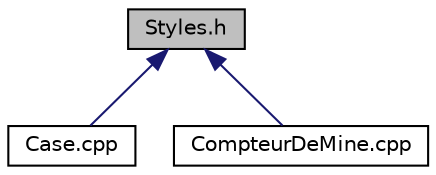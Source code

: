 digraph "Styles.h"
{
 // LATEX_PDF_SIZE
  edge [fontname="Helvetica",fontsize="10",labelfontname="Helvetica",labelfontsize="10"];
  node [fontname="Helvetica",fontsize="10",shape=record];
  Node1 [label="Styles.h",height=0.2,width=0.4,color="black", fillcolor="grey75", style="filled", fontcolor="black",tooltip=" "];
  Node1 -> Node2 [dir="back",color="midnightblue",fontsize="10",style="solid",fontname="Helvetica"];
  Node2 [label="Case.cpp",height=0.2,width=0.4,color="black", fillcolor="white", style="filled",URL="$_case_8cpp.html",tooltip=" "];
  Node1 -> Node3 [dir="back",color="midnightblue",fontsize="10",style="solid",fontname="Helvetica"];
  Node3 [label="CompteurDeMine.cpp",height=0.2,width=0.4,color="black", fillcolor="white", style="filled",URL="$_compteur_de_mine_8cpp.html",tooltip=" "];
}
